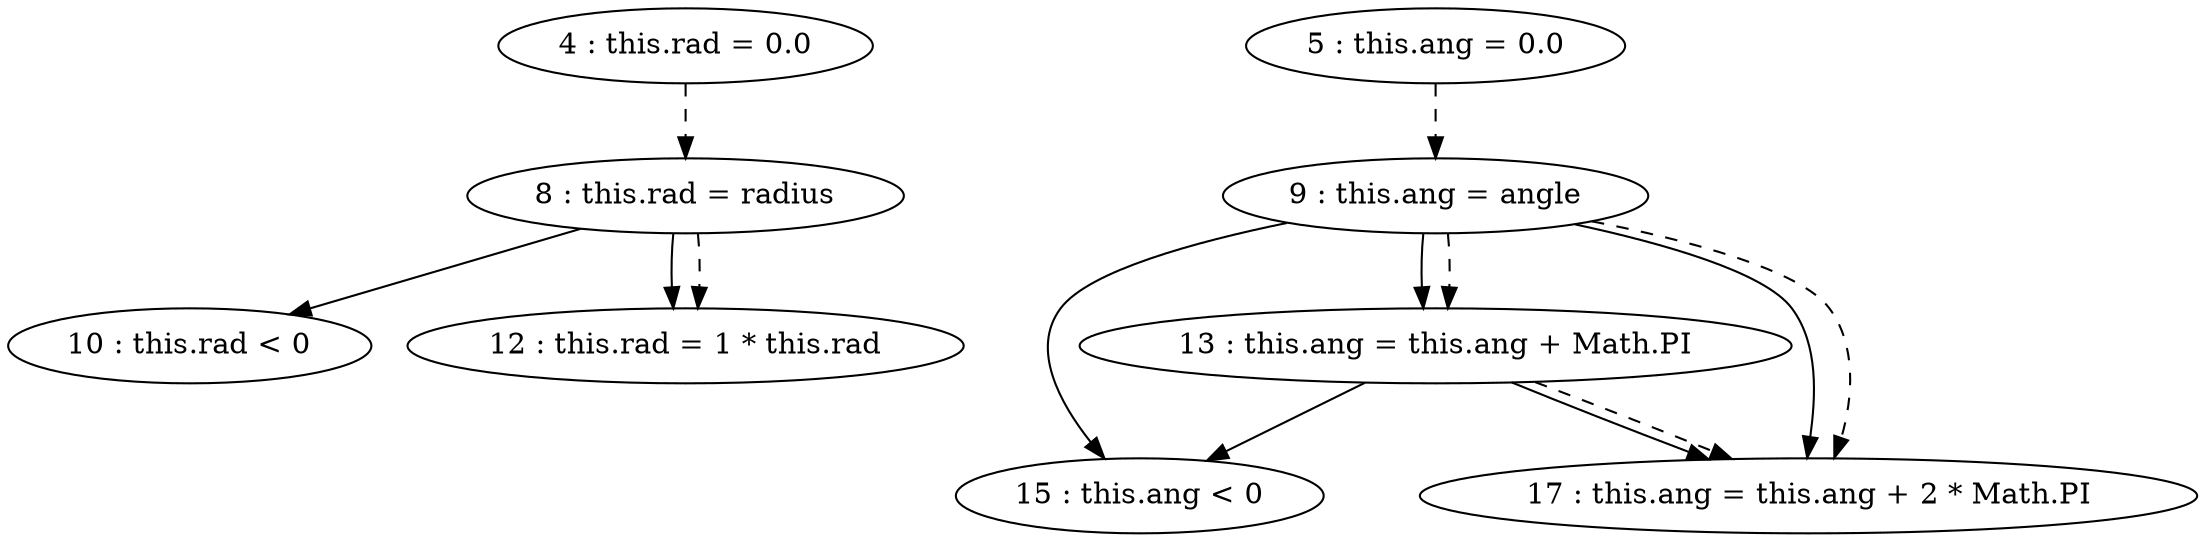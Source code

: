 digraph G {
"4 : this.rad = 0.0"
"4 : this.rad = 0.0" -> "8 : this.rad = radius" [style=dashed]
"5 : this.ang = 0.0"
"5 : this.ang = 0.0" -> "9 : this.ang = angle" [style=dashed]
"8 : this.rad = radius"
"8 : this.rad = radius" -> "10 : this.rad < 0"
"8 : this.rad = radius" -> "12 : this.rad = 1 * this.rad"
"8 : this.rad = radius" -> "12 : this.rad = 1 * this.rad" [style=dashed]
"9 : this.ang = angle"
"9 : this.ang = angle" -> "13 : this.ang = this.ang + Math.PI"
"9 : this.ang = angle" -> "15 : this.ang < 0"
"9 : this.ang = angle" -> "17 : this.ang = this.ang + 2 * Math.PI"
"9 : this.ang = angle" -> "13 : this.ang = this.ang + Math.PI" [style=dashed]
"9 : this.ang = angle" -> "17 : this.ang = this.ang + 2 * Math.PI" [style=dashed]
"10 : this.rad < 0"
"12 : this.rad = 1 * this.rad"
"13 : this.ang = this.ang + Math.PI"
"13 : this.ang = this.ang + Math.PI" -> "15 : this.ang < 0"
"13 : this.ang = this.ang + Math.PI" -> "17 : this.ang = this.ang + 2 * Math.PI"
"13 : this.ang = this.ang + Math.PI" -> "17 : this.ang = this.ang + 2 * Math.PI" [style=dashed]
"15 : this.ang < 0"
"17 : this.ang = this.ang + 2 * Math.PI"
}